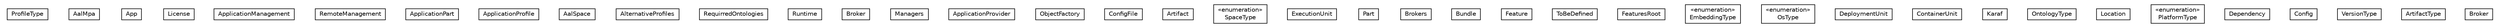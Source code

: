 #!/usr/local/bin/dot
#
# Class diagram 
# Generated by UMLGraph version 5.1 (http://www.umlgraph.org/)
#

digraph G {
	edge [fontname="Helvetica",fontsize=10,labelfontname="Helvetica",labelfontsize=10];
	node [fontname="Helvetica",fontsize=10,shape=plaintext];
	nodesep=0.25;
	ranksep=0.5;
	// org.universAAL.middleware.interfaces.mpa.model.ProfileType
	c106663 [label=<<table title="org.universAAL.middleware.interfaces.mpa.model.ProfileType" border="0" cellborder="1" cellspacing="0" cellpadding="2" port="p" href="./ProfileType.html">
		<tr><td><table border="0" cellspacing="0" cellpadding="1">
<tr><td align="center" balign="center"> ProfileType </td></tr>
		</table></td></tr>
		</table>>, fontname="Helvetica", fontcolor="black", fontsize=10.0];
	// org.universAAL.middleware.interfaces.mpa.model.AalMpa
	c106664 [label=<<table title="org.universAAL.middleware.interfaces.mpa.model.AalMpa" border="0" cellborder="1" cellspacing="0" cellpadding="2" port="p" href="./AalMpa.html">
		<tr><td><table border="0" cellspacing="0" cellpadding="1">
<tr><td align="center" balign="center"> AalMpa </td></tr>
		</table></td></tr>
		</table>>, fontname="Helvetica", fontcolor="black", fontsize=10.0];
	// org.universAAL.middleware.interfaces.mpa.model.AalMpa.App
	c106665 [label=<<table title="org.universAAL.middleware.interfaces.mpa.model.AalMpa.App" border="0" cellborder="1" cellspacing="0" cellpadding="2" port="p" href="./AalMpa.App.html">
		<tr><td><table border="0" cellspacing="0" cellpadding="1">
<tr><td align="center" balign="center"> App </td></tr>
		</table></td></tr>
		</table>>, fontname="Helvetica", fontcolor="black", fontsize=10.0];
	// org.universAAL.middleware.interfaces.mpa.model.AalMpa.App.License
	c106666 [label=<<table title="org.universAAL.middleware.interfaces.mpa.model.AalMpa.App.License" border="0" cellborder="1" cellspacing="0" cellpadding="2" port="p" href="./AalMpa.App.License.html">
		<tr><td><table border="0" cellspacing="0" cellpadding="1">
<tr><td align="center" balign="center"> License </td></tr>
		</table></td></tr>
		</table>>, fontname="Helvetica", fontcolor="black", fontsize=10.0];
	// org.universAAL.middleware.interfaces.mpa.model.AalMpa.ApplicationManagement
	c106667 [label=<<table title="org.universAAL.middleware.interfaces.mpa.model.AalMpa.ApplicationManagement" border="0" cellborder="1" cellspacing="0" cellpadding="2" port="p" href="./AalMpa.ApplicationManagement.html">
		<tr><td><table border="0" cellspacing="0" cellpadding="1">
<tr><td align="center" balign="center"> ApplicationManagement </td></tr>
		</table></td></tr>
		</table>>, fontname="Helvetica", fontcolor="black", fontsize=10.0];
	// org.universAAL.middleware.interfaces.mpa.model.AalMpa.ApplicationManagement.RemoteManagement
	c106668 [label=<<table title="org.universAAL.middleware.interfaces.mpa.model.AalMpa.ApplicationManagement.RemoteManagement" border="0" cellborder="1" cellspacing="0" cellpadding="2" port="p" href="./AalMpa.ApplicationManagement.RemoteManagement.html">
		<tr><td><table border="0" cellspacing="0" cellpadding="1">
<tr><td align="center" balign="center"> RemoteManagement </td></tr>
		</table></td></tr>
		</table>>, fontname="Helvetica", fontcolor="black", fontsize=10.0];
	// org.universAAL.middleware.interfaces.mpa.model.AalMpa.ApplicationPart
	c106669 [label=<<table title="org.universAAL.middleware.interfaces.mpa.model.AalMpa.ApplicationPart" border="0" cellborder="1" cellspacing="0" cellpadding="2" port="p" href="./AalMpa.ApplicationPart.html">
		<tr><td><table border="0" cellspacing="0" cellpadding="1">
<tr><td align="center" balign="center"> ApplicationPart </td></tr>
		</table></td></tr>
		</table>>, fontname="Helvetica", fontcolor="black", fontsize=10.0];
	// org.universAAL.middleware.interfaces.mpa.model.AalMpa.ApplicationProfile
	c106670 [label=<<table title="org.universAAL.middleware.interfaces.mpa.model.AalMpa.ApplicationProfile" border="0" cellborder="1" cellspacing="0" cellpadding="2" port="p" href="./AalMpa.ApplicationProfile.html">
		<tr><td><table border="0" cellspacing="0" cellpadding="1">
<tr><td align="center" balign="center"> ApplicationProfile </td></tr>
		</table></td></tr>
		</table>>, fontname="Helvetica", fontcolor="black", fontsize=10.0];
	// org.universAAL.middleware.interfaces.mpa.model.AalMpa.ApplicationProfile.AalSpace
	c106671 [label=<<table title="org.universAAL.middleware.interfaces.mpa.model.AalMpa.ApplicationProfile.AalSpace" border="0" cellborder="1" cellspacing="0" cellpadding="2" port="p" href="./AalMpa.ApplicationProfile.AalSpace.html">
		<tr><td><table border="0" cellspacing="0" cellpadding="1">
<tr><td align="center" balign="center"> AalSpace </td></tr>
		</table></td></tr>
		</table>>, fontname="Helvetica", fontcolor="black", fontsize=10.0];
	// org.universAAL.middleware.interfaces.mpa.model.AalMpa.ApplicationProfile.AalSpace.AlternativeProfiles
	c106672 [label=<<table title="org.universAAL.middleware.interfaces.mpa.model.AalMpa.ApplicationProfile.AalSpace.AlternativeProfiles" border="0" cellborder="1" cellspacing="0" cellpadding="2" port="p" href="./AalMpa.ApplicationProfile.AalSpace.AlternativeProfiles.html">
		<tr><td><table border="0" cellspacing="0" cellpadding="1">
<tr><td align="center" balign="center"> AlternativeProfiles </td></tr>
		</table></td></tr>
		</table>>, fontname="Helvetica", fontcolor="black", fontsize=10.0];
	// org.universAAL.middleware.interfaces.mpa.model.AalMpa.ApplicationProfile.AalSpace.RequirredOntologies
	c106673 [label=<<table title="org.universAAL.middleware.interfaces.mpa.model.AalMpa.ApplicationProfile.AalSpace.RequirredOntologies" border="0" cellborder="1" cellspacing="0" cellpadding="2" port="p" href="./AalMpa.ApplicationProfile.AalSpace.RequirredOntologies.html">
		<tr><td><table border="0" cellspacing="0" cellpadding="1">
<tr><td align="center" balign="center"> RequirredOntologies </td></tr>
		</table></td></tr>
		</table>>, fontname="Helvetica", fontcolor="black", fontsize=10.0];
	// org.universAAL.middleware.interfaces.mpa.model.AalMpa.ApplicationProfile.Runtime
	c106674 [label=<<table title="org.universAAL.middleware.interfaces.mpa.model.AalMpa.ApplicationProfile.Runtime" border="0" cellborder="1" cellspacing="0" cellpadding="2" port="p" href="./AalMpa.ApplicationProfile.Runtime.html">
		<tr><td><table border="0" cellspacing="0" cellpadding="1">
<tr><td align="center" balign="center"> Runtime </td></tr>
		</table></td></tr>
		</table>>, fontname="Helvetica", fontcolor="black", fontsize=10.0];
	// org.universAAL.middleware.interfaces.mpa.model.AalMpa.ApplicationProfile.Runtime.Broker
	c106675 [label=<<table title="org.universAAL.middleware.interfaces.mpa.model.AalMpa.ApplicationProfile.Runtime.Broker" border="0" cellborder="1" cellspacing="0" cellpadding="2" port="p" href="./AalMpa.ApplicationProfile.Runtime.Broker.html">
		<tr><td><table border="0" cellspacing="0" cellpadding="1">
<tr><td align="center" balign="center"> Broker </td></tr>
		</table></td></tr>
		</table>>, fontname="Helvetica", fontcolor="black", fontsize=10.0];
	// org.universAAL.middleware.interfaces.mpa.model.AalMpa.ApplicationProfile.Runtime.Managers
	c106676 [label=<<table title="org.universAAL.middleware.interfaces.mpa.model.AalMpa.ApplicationProfile.Runtime.Managers" border="0" cellborder="1" cellspacing="0" cellpadding="2" port="p" href="./AalMpa.ApplicationProfile.Runtime.Managers.html">
		<tr><td><table border="0" cellspacing="0" cellpadding="1">
<tr><td align="center" balign="center"> Managers </td></tr>
		</table></td></tr>
		</table>>, fontname="Helvetica", fontcolor="black", fontsize=10.0];
	// org.universAAL.middleware.interfaces.mpa.model.AalMpa.ApplicationProvider
	c106677 [label=<<table title="org.universAAL.middleware.interfaces.mpa.model.AalMpa.ApplicationProvider" border="0" cellborder="1" cellspacing="0" cellpadding="2" port="p" href="./AalMpa.ApplicationProvider.html">
		<tr><td><table border="0" cellspacing="0" cellpadding="1">
<tr><td align="center" balign="center"> ApplicationProvider </td></tr>
		</table></td></tr>
		</table>>, fontname="Helvetica", fontcolor="black", fontsize=10.0];
	// org.universAAL.middleware.interfaces.mpa.model.ObjectFactory
	c106678 [label=<<table title="org.universAAL.middleware.interfaces.mpa.model.ObjectFactory" border="0" cellborder="1" cellspacing="0" cellpadding="2" port="p" href="./ObjectFactory.html">
		<tr><td><table border="0" cellspacing="0" cellpadding="1">
<tr><td align="center" balign="center"> ObjectFactory </td></tr>
		</table></td></tr>
		</table>>, fontname="Helvetica", fontcolor="black", fontsize=10.0];
	// org.universAAL.middleware.interfaces.mpa.model.ConfigFile
	c106679 [label=<<table title="org.universAAL.middleware.interfaces.mpa.model.ConfigFile" border="0" cellborder="1" cellspacing="0" cellpadding="2" port="p" href="./ConfigFile.html">
		<tr><td><table border="0" cellspacing="0" cellpadding="1">
<tr><td align="center" balign="center"> ConfigFile </td></tr>
		</table></td></tr>
		</table>>, fontname="Helvetica", fontcolor="black", fontsize=10.0];
	// org.universAAL.middleware.interfaces.mpa.model.Artifact
	c106680 [label=<<table title="org.universAAL.middleware.interfaces.mpa.model.Artifact" border="0" cellborder="1" cellspacing="0" cellpadding="2" port="p" href="./Artifact.html">
		<tr><td><table border="0" cellspacing="0" cellpadding="1">
<tr><td align="center" balign="center"> Artifact </td></tr>
		</table></td></tr>
		</table>>, fontname="Helvetica", fontcolor="black", fontsize=10.0];
	// org.universAAL.middleware.interfaces.mpa.model.SpaceType
	c106681 [label=<<table title="org.universAAL.middleware.interfaces.mpa.model.SpaceType" border="0" cellborder="1" cellspacing="0" cellpadding="2" port="p" href="./SpaceType.html">
		<tr><td><table border="0" cellspacing="0" cellpadding="1">
<tr><td align="center" balign="center"> &#171;enumeration&#187; </td></tr>
<tr><td align="center" balign="center"> SpaceType </td></tr>
		</table></td></tr>
		</table>>, fontname="Helvetica", fontcolor="black", fontsize=10.0];
	// org.universAAL.middleware.interfaces.mpa.model.ExecutionUnit
	c106682 [label=<<table title="org.universAAL.middleware.interfaces.mpa.model.ExecutionUnit" border="0" cellborder="1" cellspacing="0" cellpadding="2" port="p" href="./ExecutionUnit.html">
		<tr><td><table border="0" cellspacing="0" cellpadding="1">
<tr><td align="center" balign="center"> ExecutionUnit </td></tr>
		</table></td></tr>
		</table>>, fontname="Helvetica", fontcolor="black", fontsize=10.0];
	// org.universAAL.middleware.interfaces.mpa.model.Part
	c106683 [label=<<table title="org.universAAL.middleware.interfaces.mpa.model.Part" border="0" cellborder="1" cellspacing="0" cellpadding="2" port="p" href="./Part.html">
		<tr><td><table border="0" cellspacing="0" cellpadding="1">
<tr><td align="center" balign="center"> Part </td></tr>
		</table></td></tr>
		</table>>, fontname="Helvetica", fontcolor="black", fontsize=10.0];
	// org.universAAL.middleware.interfaces.mpa.model.Brokers
	c106684 [label=<<table title="org.universAAL.middleware.interfaces.mpa.model.Brokers" border="0" cellborder="1" cellspacing="0" cellpadding="2" port="p" href="./Brokers.html">
		<tr><td><table border="0" cellspacing="0" cellpadding="1">
<tr><td align="center" balign="center"> Brokers </td></tr>
		</table></td></tr>
		</table>>, fontname="Helvetica", fontcolor="black", fontsize=10.0];
	// org.universAAL.middleware.interfaces.mpa.model.Bundle
	c106685 [label=<<table title="org.universAAL.middleware.interfaces.mpa.model.Bundle" border="0" cellborder="1" cellspacing="0" cellpadding="2" port="p" href="./Bundle.html">
		<tr><td><table border="0" cellspacing="0" cellpadding="1">
<tr><td align="center" balign="center"> Bundle </td></tr>
		</table></td></tr>
		</table>>, fontname="Helvetica", fontcolor="black", fontsize=10.0];
	// org.universAAL.middleware.interfaces.mpa.model.Feature
	c106686 [label=<<table title="org.universAAL.middleware.interfaces.mpa.model.Feature" border="0" cellborder="1" cellspacing="0" cellpadding="2" port="p" href="./Feature.html">
		<tr><td><table border="0" cellspacing="0" cellpadding="1">
<tr><td align="center" balign="center"> Feature </td></tr>
		</table></td></tr>
		</table>>, fontname="Helvetica", fontcolor="black", fontsize=10.0];
	// org.universAAL.middleware.interfaces.mpa.model.ToBeDefined
	c106687 [label=<<table title="org.universAAL.middleware.interfaces.mpa.model.ToBeDefined" border="0" cellborder="1" cellspacing="0" cellpadding="2" port="p" href="./ToBeDefined.html">
		<tr><td><table border="0" cellspacing="0" cellpadding="1">
<tr><td align="center" balign="center"> ToBeDefined </td></tr>
		</table></td></tr>
		</table>>, fontname="Helvetica", fontcolor="black", fontsize=10.0];
	// org.universAAL.middleware.interfaces.mpa.model.FeaturesRoot
	c106688 [label=<<table title="org.universAAL.middleware.interfaces.mpa.model.FeaturesRoot" border="0" cellborder="1" cellspacing="0" cellpadding="2" port="p" href="./FeaturesRoot.html">
		<tr><td><table border="0" cellspacing="0" cellpadding="1">
<tr><td align="center" balign="center"> FeaturesRoot </td></tr>
		</table></td></tr>
		</table>>, fontname="Helvetica", fontcolor="black", fontsize=10.0];
	// org.universAAL.middleware.interfaces.mpa.model.EmbeddingType
	c106689 [label=<<table title="org.universAAL.middleware.interfaces.mpa.model.EmbeddingType" border="0" cellborder="1" cellspacing="0" cellpadding="2" port="p" href="./EmbeddingType.html">
		<tr><td><table border="0" cellspacing="0" cellpadding="1">
<tr><td align="center" balign="center"> &#171;enumeration&#187; </td></tr>
<tr><td align="center" balign="center"> EmbeddingType </td></tr>
		</table></td></tr>
		</table>>, fontname="Helvetica", fontcolor="black", fontsize=10.0];
	// org.universAAL.middleware.interfaces.mpa.model.OsType
	c106690 [label=<<table title="org.universAAL.middleware.interfaces.mpa.model.OsType" border="0" cellborder="1" cellspacing="0" cellpadding="2" port="p" href="./OsType.html">
		<tr><td><table border="0" cellspacing="0" cellpadding="1">
<tr><td align="center" balign="center"> &#171;enumeration&#187; </td></tr>
<tr><td align="center" balign="center"> OsType </td></tr>
		</table></td></tr>
		</table>>, fontname="Helvetica", fontcolor="black", fontsize=10.0];
	// org.universAAL.middleware.interfaces.mpa.model.DeploymentUnit
	c106691 [label=<<table title="org.universAAL.middleware.interfaces.mpa.model.DeploymentUnit" border="0" cellborder="1" cellspacing="0" cellpadding="2" port="p" href="./DeploymentUnit.html">
		<tr><td><table border="0" cellspacing="0" cellpadding="1">
<tr><td align="center" balign="center"> DeploymentUnit </td></tr>
		</table></td></tr>
		</table>>, fontname="Helvetica", fontcolor="black", fontsize=10.0];
	// org.universAAL.middleware.interfaces.mpa.model.DeploymentUnit.ContainerUnit
	c106692 [label=<<table title="org.universAAL.middleware.interfaces.mpa.model.DeploymentUnit.ContainerUnit" border="0" cellborder="1" cellspacing="0" cellpadding="2" port="p" href="./DeploymentUnit.ContainerUnit.html">
		<tr><td><table border="0" cellspacing="0" cellpadding="1">
<tr><td align="center" balign="center"> ContainerUnit </td></tr>
		</table></td></tr>
		</table>>, fontname="Helvetica", fontcolor="black", fontsize=10.0];
	// org.universAAL.middleware.interfaces.mpa.model.DeploymentUnit.ContainerUnit.Karaf
	c106693 [label=<<table title="org.universAAL.middleware.interfaces.mpa.model.DeploymentUnit.ContainerUnit.Karaf" border="0" cellborder="1" cellspacing="0" cellpadding="2" port="p" href="./DeploymentUnit.ContainerUnit.Karaf.html">
		<tr><td><table border="0" cellspacing="0" cellpadding="1">
<tr><td align="center" balign="center"> Karaf </td></tr>
		</table></td></tr>
		</table>>, fontname="Helvetica", fontcolor="black", fontsize=10.0];
	// org.universAAL.middleware.interfaces.mpa.model.OntologyType
	c106694 [label=<<table title="org.universAAL.middleware.interfaces.mpa.model.OntologyType" border="0" cellborder="1" cellspacing="0" cellpadding="2" port="p" href="./OntologyType.html">
		<tr><td><table border="0" cellspacing="0" cellpadding="1">
<tr><td align="center" balign="center"> OntologyType </td></tr>
		</table></td></tr>
		</table>>, fontname="Helvetica", fontcolor="black", fontsize=10.0];
	// org.universAAL.middleware.interfaces.mpa.model.OntologyType.Location
	c106695 [label=<<table title="org.universAAL.middleware.interfaces.mpa.model.OntologyType.Location" border="0" cellborder="1" cellspacing="0" cellpadding="2" port="p" href="./OntologyType.Location.html">
		<tr><td><table border="0" cellspacing="0" cellpadding="1">
<tr><td align="center" balign="center"> Location </td></tr>
		</table></td></tr>
		</table>>, fontname="Helvetica", fontcolor="black", fontsize=10.0];
	// org.universAAL.middleware.interfaces.mpa.model.PlatformType
	c106696 [label=<<table title="org.universAAL.middleware.interfaces.mpa.model.PlatformType" border="0" cellborder="1" cellspacing="0" cellpadding="2" port="p" href="./PlatformType.html">
		<tr><td><table border="0" cellspacing="0" cellpadding="1">
<tr><td align="center" balign="center"> &#171;enumeration&#187; </td></tr>
<tr><td align="center" balign="center"> PlatformType </td></tr>
		</table></td></tr>
		</table>>, fontname="Helvetica", fontcolor="black", fontsize=10.0];
	// org.universAAL.middleware.interfaces.mpa.model.Dependency
	c106697 [label=<<table title="org.universAAL.middleware.interfaces.mpa.model.Dependency" border="0" cellborder="1" cellspacing="0" cellpadding="2" port="p" href="./Dependency.html">
		<tr><td><table border="0" cellspacing="0" cellpadding="1">
<tr><td align="center" balign="center"> Dependency </td></tr>
		</table></td></tr>
		</table>>, fontname="Helvetica", fontcolor="black", fontsize=10.0];
	// org.universAAL.middleware.interfaces.mpa.model.Config
	c106698 [label=<<table title="org.universAAL.middleware.interfaces.mpa.model.Config" border="0" cellborder="1" cellspacing="0" cellpadding="2" port="p" href="./Config.html">
		<tr><td><table border="0" cellspacing="0" cellpadding="1">
<tr><td align="center" balign="center"> Config </td></tr>
		</table></td></tr>
		</table>>, fontname="Helvetica", fontcolor="black", fontsize=10.0];
	// org.universAAL.middleware.interfaces.mpa.model.VersionType
	c106699 [label=<<table title="org.universAAL.middleware.interfaces.mpa.model.VersionType" border="0" cellborder="1" cellspacing="0" cellpadding="2" port="p" href="./VersionType.html">
		<tr><td><table border="0" cellspacing="0" cellpadding="1">
<tr><td align="center" balign="center"> VersionType </td></tr>
		</table></td></tr>
		</table>>, fontname="Helvetica", fontcolor="black", fontsize=10.0];
	// org.universAAL.middleware.interfaces.mpa.model.ArtifactType
	c106700 [label=<<table title="org.universAAL.middleware.interfaces.mpa.model.ArtifactType" border="0" cellborder="1" cellspacing="0" cellpadding="2" port="p" href="./ArtifactType.html">
		<tr><td><table border="0" cellspacing="0" cellpadding="1">
<tr><td align="center" balign="center"> ArtifactType </td></tr>
		</table></td></tr>
		</table>>, fontname="Helvetica", fontcolor="black", fontsize=10.0];
	// org.universAAL.middleware.interfaces.mpa.model.Broker
	c106701 [label=<<table title="org.universAAL.middleware.interfaces.mpa.model.Broker" border="0" cellborder="1" cellspacing="0" cellpadding="2" port="p" href="./Broker.html">
		<tr><td><table border="0" cellspacing="0" cellpadding="1">
<tr><td align="center" balign="center"> Broker </td></tr>
		</table></td></tr>
		</table>>, fontname="Helvetica", fontcolor="black", fontsize=10.0];
}

